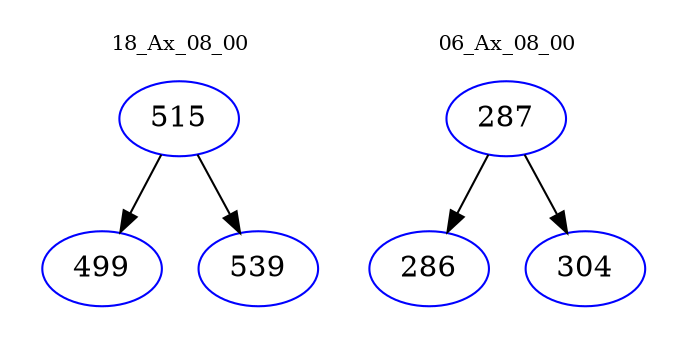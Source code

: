 digraph{
subgraph cluster_0 {
color = white
label = "18_Ax_08_00";
fontsize=10;
T0_515 [label="515", color="blue"]
T0_515 -> T0_499 [color="black"]
T0_499 [label="499", color="blue"]
T0_515 -> T0_539 [color="black"]
T0_539 [label="539", color="blue"]
}
subgraph cluster_1 {
color = white
label = "06_Ax_08_00";
fontsize=10;
T1_287 [label="287", color="blue"]
T1_287 -> T1_286 [color="black"]
T1_286 [label="286", color="blue"]
T1_287 -> T1_304 [color="black"]
T1_304 [label="304", color="blue"]
}
}
